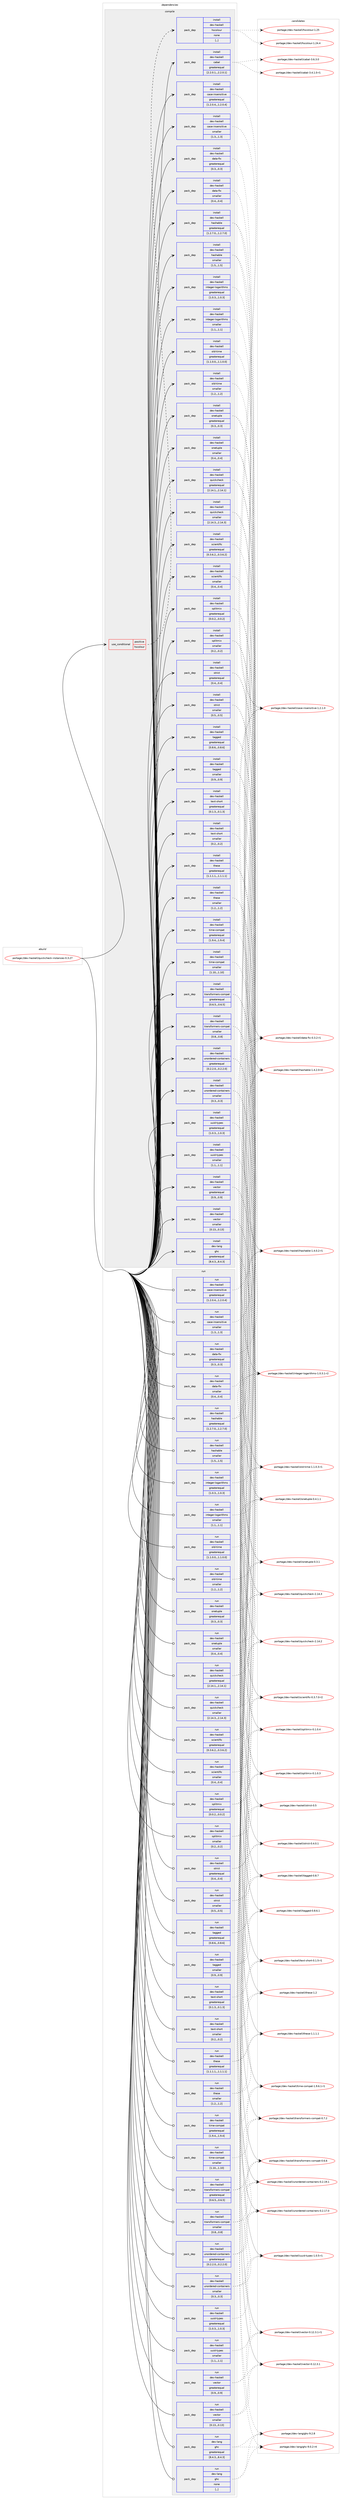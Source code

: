 digraph prolog {

# *************
# Graph options
# *************

newrank=true;
concentrate=true;
compound=true;
graph [rankdir=LR,fontname=Helvetica,fontsize=10,ranksep=1.5];#, ranksep=2.5, nodesep=0.2];
edge  [arrowhead=vee];
node  [fontname=Helvetica,fontsize=10];

# **********
# The ebuild
# **********

subgraph cluster_leftcol {
color=gray;
label=<<i>ebuild</i>>;
id [label="portage://dev-haskell/quickcheck-instances-0.3.27", color=red, width=4, href="../dev-haskell/quickcheck-instances-0.3.27.svg"];
}

# ****************
# The dependencies
# ****************

subgraph cluster_midcol {
color=gray;
label=<<i>dependencies</i>>;
subgraph cluster_compile {
fillcolor="#eeeeee";
style=filled;
label=<<i>compile</i>>;
subgraph cond20920 {
dependency86715 [label=<<TABLE BORDER="0" CELLBORDER="1" CELLSPACING="0" CELLPADDING="4"><TR><TD ROWSPAN="3" CELLPADDING="10">use_conditional</TD></TR><TR><TD>positive</TD></TR><TR><TD>hscolour</TD></TR></TABLE>>, shape=none, color=red];
subgraph pack64783 {
dependency86716 [label=<<TABLE BORDER="0" CELLBORDER="1" CELLSPACING="0" CELLPADDING="4" WIDTH="220"><TR><TD ROWSPAN="6" CELLPADDING="30">pack_dep</TD></TR><TR><TD WIDTH="110">install</TD></TR><TR><TD>dev-haskell</TD></TR><TR><TD>hscolour</TD></TR><TR><TD>none</TD></TR><TR><TD>[,,]</TD></TR></TABLE>>, shape=none, color=blue];
}
dependency86715:e -> dependency86716:w [weight=20,style="dashed",arrowhead="vee"];
}
id:e -> dependency86715:w [weight=20,style="solid",arrowhead="vee"];
subgraph pack64784 {
dependency86717 [label=<<TABLE BORDER="0" CELLBORDER="1" CELLSPACING="0" CELLPADDING="4" WIDTH="220"><TR><TD ROWSPAN="6" CELLPADDING="30">pack_dep</TD></TR><TR><TD WIDTH="110">install</TD></TR><TR><TD>dev-haskell</TD></TR><TR><TD>cabal</TD></TR><TR><TD>greaterequal</TD></TR><TR><TD>[2.2.0.1,,,2.2.0.1]</TD></TR></TABLE>>, shape=none, color=blue];
}
id:e -> dependency86717:w [weight=20,style="solid",arrowhead="vee"];
subgraph pack64785 {
dependency86718 [label=<<TABLE BORDER="0" CELLBORDER="1" CELLSPACING="0" CELLPADDING="4" WIDTH="220"><TR><TD ROWSPAN="6" CELLPADDING="30">pack_dep</TD></TR><TR><TD WIDTH="110">install</TD></TR><TR><TD>dev-haskell</TD></TR><TR><TD>case-insensitive</TD></TR><TR><TD>greaterequal</TD></TR><TR><TD>[1.2.0.4,,,1.2.0.4]</TD></TR></TABLE>>, shape=none, color=blue];
}
id:e -> dependency86718:w [weight=20,style="solid",arrowhead="vee"];
subgraph pack64786 {
dependency86719 [label=<<TABLE BORDER="0" CELLBORDER="1" CELLSPACING="0" CELLPADDING="4" WIDTH="220"><TR><TD ROWSPAN="6" CELLPADDING="30">pack_dep</TD></TR><TR><TD WIDTH="110">install</TD></TR><TR><TD>dev-haskell</TD></TR><TR><TD>case-insensitive</TD></TR><TR><TD>smaller</TD></TR><TR><TD>[1.3,,,1.3]</TD></TR></TABLE>>, shape=none, color=blue];
}
id:e -> dependency86719:w [weight=20,style="solid",arrowhead="vee"];
subgraph pack64787 {
dependency86720 [label=<<TABLE BORDER="0" CELLBORDER="1" CELLSPACING="0" CELLPADDING="4" WIDTH="220"><TR><TD ROWSPAN="6" CELLPADDING="30">pack_dep</TD></TR><TR><TD WIDTH="110">install</TD></TR><TR><TD>dev-haskell</TD></TR><TR><TD>data-fix</TD></TR><TR><TD>greaterequal</TD></TR><TR><TD>[0.3,,,0.3]</TD></TR></TABLE>>, shape=none, color=blue];
}
id:e -> dependency86720:w [weight=20,style="solid",arrowhead="vee"];
subgraph pack64788 {
dependency86721 [label=<<TABLE BORDER="0" CELLBORDER="1" CELLSPACING="0" CELLPADDING="4" WIDTH="220"><TR><TD ROWSPAN="6" CELLPADDING="30">pack_dep</TD></TR><TR><TD WIDTH="110">install</TD></TR><TR><TD>dev-haskell</TD></TR><TR><TD>data-fix</TD></TR><TR><TD>smaller</TD></TR><TR><TD>[0.4,,,0.4]</TD></TR></TABLE>>, shape=none, color=blue];
}
id:e -> dependency86721:w [weight=20,style="solid",arrowhead="vee"];
subgraph pack64789 {
dependency86722 [label=<<TABLE BORDER="0" CELLBORDER="1" CELLSPACING="0" CELLPADDING="4" WIDTH="220"><TR><TD ROWSPAN="6" CELLPADDING="30">pack_dep</TD></TR><TR><TD WIDTH="110">install</TD></TR><TR><TD>dev-haskell</TD></TR><TR><TD>hashable</TD></TR><TR><TD>greaterequal</TD></TR><TR><TD>[1.2.7.0,,,1.2.7.0]</TD></TR></TABLE>>, shape=none, color=blue];
}
id:e -> dependency86722:w [weight=20,style="solid",arrowhead="vee"];
subgraph pack64790 {
dependency86723 [label=<<TABLE BORDER="0" CELLBORDER="1" CELLSPACING="0" CELLPADDING="4" WIDTH="220"><TR><TD ROWSPAN="6" CELLPADDING="30">pack_dep</TD></TR><TR><TD WIDTH="110">install</TD></TR><TR><TD>dev-haskell</TD></TR><TR><TD>hashable</TD></TR><TR><TD>smaller</TD></TR><TR><TD>[1.5,,,1.5]</TD></TR></TABLE>>, shape=none, color=blue];
}
id:e -> dependency86723:w [weight=20,style="solid",arrowhead="vee"];
subgraph pack64791 {
dependency86724 [label=<<TABLE BORDER="0" CELLBORDER="1" CELLSPACING="0" CELLPADDING="4" WIDTH="220"><TR><TD ROWSPAN="6" CELLPADDING="30">pack_dep</TD></TR><TR><TD WIDTH="110">install</TD></TR><TR><TD>dev-haskell</TD></TR><TR><TD>integer-logarithms</TD></TR><TR><TD>greaterequal</TD></TR><TR><TD>[1.0.3,,,1.0.3]</TD></TR></TABLE>>, shape=none, color=blue];
}
id:e -> dependency86724:w [weight=20,style="solid",arrowhead="vee"];
subgraph pack64792 {
dependency86725 [label=<<TABLE BORDER="0" CELLBORDER="1" CELLSPACING="0" CELLPADDING="4" WIDTH="220"><TR><TD ROWSPAN="6" CELLPADDING="30">pack_dep</TD></TR><TR><TD WIDTH="110">install</TD></TR><TR><TD>dev-haskell</TD></TR><TR><TD>integer-logarithms</TD></TR><TR><TD>smaller</TD></TR><TR><TD>[1.1,,,1.1]</TD></TR></TABLE>>, shape=none, color=blue];
}
id:e -> dependency86725:w [weight=20,style="solid",arrowhead="vee"];
subgraph pack64793 {
dependency86726 [label=<<TABLE BORDER="0" CELLBORDER="1" CELLSPACING="0" CELLPADDING="4" WIDTH="220"><TR><TD ROWSPAN="6" CELLPADDING="30">pack_dep</TD></TR><TR><TD WIDTH="110">install</TD></TR><TR><TD>dev-haskell</TD></TR><TR><TD>old-time</TD></TR><TR><TD>greaterequal</TD></TR><TR><TD>[1.1.0.0,,,1.1.0.0]</TD></TR></TABLE>>, shape=none, color=blue];
}
id:e -> dependency86726:w [weight=20,style="solid",arrowhead="vee"];
subgraph pack64794 {
dependency86727 [label=<<TABLE BORDER="0" CELLBORDER="1" CELLSPACING="0" CELLPADDING="4" WIDTH="220"><TR><TD ROWSPAN="6" CELLPADDING="30">pack_dep</TD></TR><TR><TD WIDTH="110">install</TD></TR><TR><TD>dev-haskell</TD></TR><TR><TD>old-time</TD></TR><TR><TD>smaller</TD></TR><TR><TD>[1.2,,,1.2]</TD></TR></TABLE>>, shape=none, color=blue];
}
id:e -> dependency86727:w [weight=20,style="solid",arrowhead="vee"];
subgraph pack64795 {
dependency86728 [label=<<TABLE BORDER="0" CELLBORDER="1" CELLSPACING="0" CELLPADDING="4" WIDTH="220"><TR><TD ROWSPAN="6" CELLPADDING="30">pack_dep</TD></TR><TR><TD WIDTH="110">install</TD></TR><TR><TD>dev-haskell</TD></TR><TR><TD>onetuple</TD></TR><TR><TD>greaterequal</TD></TR><TR><TD>[0.3,,,0.3]</TD></TR></TABLE>>, shape=none, color=blue];
}
id:e -> dependency86728:w [weight=20,style="solid",arrowhead="vee"];
subgraph pack64796 {
dependency86729 [label=<<TABLE BORDER="0" CELLBORDER="1" CELLSPACING="0" CELLPADDING="4" WIDTH="220"><TR><TD ROWSPAN="6" CELLPADDING="30">pack_dep</TD></TR><TR><TD WIDTH="110">install</TD></TR><TR><TD>dev-haskell</TD></TR><TR><TD>onetuple</TD></TR><TR><TD>smaller</TD></TR><TR><TD>[0.4,,,0.4]</TD></TR></TABLE>>, shape=none, color=blue];
}
id:e -> dependency86729:w [weight=20,style="solid",arrowhead="vee"];
subgraph pack64797 {
dependency86730 [label=<<TABLE BORDER="0" CELLBORDER="1" CELLSPACING="0" CELLPADDING="4" WIDTH="220"><TR><TD ROWSPAN="6" CELLPADDING="30">pack_dep</TD></TR><TR><TD WIDTH="110">install</TD></TR><TR><TD>dev-haskell</TD></TR><TR><TD>quickcheck</TD></TR><TR><TD>greaterequal</TD></TR><TR><TD>[2.14.1,,,2.14.1]</TD></TR></TABLE>>, shape=none, color=blue];
}
id:e -> dependency86730:w [weight=20,style="solid",arrowhead="vee"];
subgraph pack64798 {
dependency86731 [label=<<TABLE BORDER="0" CELLBORDER="1" CELLSPACING="0" CELLPADDING="4" WIDTH="220"><TR><TD ROWSPAN="6" CELLPADDING="30">pack_dep</TD></TR><TR><TD WIDTH="110">install</TD></TR><TR><TD>dev-haskell</TD></TR><TR><TD>quickcheck</TD></TR><TR><TD>smaller</TD></TR><TR><TD>[2.14.3,,,2.14.3]</TD></TR></TABLE>>, shape=none, color=blue];
}
id:e -> dependency86731:w [weight=20,style="solid",arrowhead="vee"];
subgraph pack64799 {
dependency86732 [label=<<TABLE BORDER="0" CELLBORDER="1" CELLSPACING="0" CELLPADDING="4" WIDTH="220"><TR><TD ROWSPAN="6" CELLPADDING="30">pack_dep</TD></TR><TR><TD WIDTH="110">install</TD></TR><TR><TD>dev-haskell</TD></TR><TR><TD>scientific</TD></TR><TR><TD>greaterequal</TD></TR><TR><TD>[0.3.6.2,,,0.3.6.2]</TD></TR></TABLE>>, shape=none, color=blue];
}
id:e -> dependency86732:w [weight=20,style="solid",arrowhead="vee"];
subgraph pack64800 {
dependency86733 [label=<<TABLE BORDER="0" CELLBORDER="1" CELLSPACING="0" CELLPADDING="4" WIDTH="220"><TR><TD ROWSPAN="6" CELLPADDING="30">pack_dep</TD></TR><TR><TD WIDTH="110">install</TD></TR><TR><TD>dev-haskell</TD></TR><TR><TD>scientific</TD></TR><TR><TD>smaller</TD></TR><TR><TD>[0.4,,,0.4]</TD></TR></TABLE>>, shape=none, color=blue];
}
id:e -> dependency86733:w [weight=20,style="solid",arrowhead="vee"];
subgraph pack64801 {
dependency86734 [label=<<TABLE BORDER="0" CELLBORDER="1" CELLSPACING="0" CELLPADDING="4" WIDTH="220"><TR><TD ROWSPAN="6" CELLPADDING="30">pack_dep</TD></TR><TR><TD WIDTH="110">install</TD></TR><TR><TD>dev-haskell</TD></TR><TR><TD>splitmix</TD></TR><TR><TD>greaterequal</TD></TR><TR><TD>[0.0.2,,,0.0.2]</TD></TR></TABLE>>, shape=none, color=blue];
}
id:e -> dependency86734:w [weight=20,style="solid",arrowhead="vee"];
subgraph pack64802 {
dependency86735 [label=<<TABLE BORDER="0" CELLBORDER="1" CELLSPACING="0" CELLPADDING="4" WIDTH="220"><TR><TD ROWSPAN="6" CELLPADDING="30">pack_dep</TD></TR><TR><TD WIDTH="110">install</TD></TR><TR><TD>dev-haskell</TD></TR><TR><TD>splitmix</TD></TR><TR><TD>smaller</TD></TR><TR><TD>[0.2,,,0.2]</TD></TR></TABLE>>, shape=none, color=blue];
}
id:e -> dependency86735:w [weight=20,style="solid",arrowhead="vee"];
subgraph pack64803 {
dependency86736 [label=<<TABLE BORDER="0" CELLBORDER="1" CELLSPACING="0" CELLPADDING="4" WIDTH="220"><TR><TD ROWSPAN="6" CELLPADDING="30">pack_dep</TD></TR><TR><TD WIDTH="110">install</TD></TR><TR><TD>dev-haskell</TD></TR><TR><TD>strict</TD></TR><TR><TD>greaterequal</TD></TR><TR><TD>[0.4,,,0.4]</TD></TR></TABLE>>, shape=none, color=blue];
}
id:e -> dependency86736:w [weight=20,style="solid",arrowhead="vee"];
subgraph pack64804 {
dependency86737 [label=<<TABLE BORDER="0" CELLBORDER="1" CELLSPACING="0" CELLPADDING="4" WIDTH="220"><TR><TD ROWSPAN="6" CELLPADDING="30">pack_dep</TD></TR><TR><TD WIDTH="110">install</TD></TR><TR><TD>dev-haskell</TD></TR><TR><TD>strict</TD></TR><TR><TD>smaller</TD></TR><TR><TD>[0.5,,,0.5]</TD></TR></TABLE>>, shape=none, color=blue];
}
id:e -> dependency86737:w [weight=20,style="solid",arrowhead="vee"];
subgraph pack64805 {
dependency86738 [label=<<TABLE BORDER="0" CELLBORDER="1" CELLSPACING="0" CELLPADDING="4" WIDTH="220"><TR><TD ROWSPAN="6" CELLPADDING="30">pack_dep</TD></TR><TR><TD WIDTH="110">install</TD></TR><TR><TD>dev-haskell</TD></TR><TR><TD>tagged</TD></TR><TR><TD>greaterequal</TD></TR><TR><TD>[0.8.6,,,0.8.6]</TD></TR></TABLE>>, shape=none, color=blue];
}
id:e -> dependency86738:w [weight=20,style="solid",arrowhead="vee"];
subgraph pack64806 {
dependency86739 [label=<<TABLE BORDER="0" CELLBORDER="1" CELLSPACING="0" CELLPADDING="4" WIDTH="220"><TR><TD ROWSPAN="6" CELLPADDING="30">pack_dep</TD></TR><TR><TD WIDTH="110">install</TD></TR><TR><TD>dev-haskell</TD></TR><TR><TD>tagged</TD></TR><TR><TD>smaller</TD></TR><TR><TD>[0.9,,,0.9]</TD></TR></TABLE>>, shape=none, color=blue];
}
id:e -> dependency86739:w [weight=20,style="solid",arrowhead="vee"];
subgraph pack64807 {
dependency86740 [label=<<TABLE BORDER="0" CELLBORDER="1" CELLSPACING="0" CELLPADDING="4" WIDTH="220"><TR><TD ROWSPAN="6" CELLPADDING="30">pack_dep</TD></TR><TR><TD WIDTH="110">install</TD></TR><TR><TD>dev-haskell</TD></TR><TR><TD>text-short</TD></TR><TR><TD>greaterequal</TD></TR><TR><TD>[0.1.3,,,0.1.3]</TD></TR></TABLE>>, shape=none, color=blue];
}
id:e -> dependency86740:w [weight=20,style="solid",arrowhead="vee"];
subgraph pack64808 {
dependency86741 [label=<<TABLE BORDER="0" CELLBORDER="1" CELLSPACING="0" CELLPADDING="4" WIDTH="220"><TR><TD ROWSPAN="6" CELLPADDING="30">pack_dep</TD></TR><TR><TD WIDTH="110">install</TD></TR><TR><TD>dev-haskell</TD></TR><TR><TD>text-short</TD></TR><TR><TD>smaller</TD></TR><TR><TD>[0.2,,,0.2]</TD></TR></TABLE>>, shape=none, color=blue];
}
id:e -> dependency86741:w [weight=20,style="solid",arrowhead="vee"];
subgraph pack64809 {
dependency86742 [label=<<TABLE BORDER="0" CELLBORDER="1" CELLSPACING="0" CELLPADDING="4" WIDTH="220"><TR><TD ROWSPAN="6" CELLPADDING="30">pack_dep</TD></TR><TR><TD WIDTH="110">install</TD></TR><TR><TD>dev-haskell</TD></TR><TR><TD>these</TD></TR><TR><TD>greaterequal</TD></TR><TR><TD>[1.1.1.1,,,1.1.1.1]</TD></TR></TABLE>>, shape=none, color=blue];
}
id:e -> dependency86742:w [weight=20,style="solid",arrowhead="vee"];
subgraph pack64810 {
dependency86743 [label=<<TABLE BORDER="0" CELLBORDER="1" CELLSPACING="0" CELLPADDING="4" WIDTH="220"><TR><TD ROWSPAN="6" CELLPADDING="30">pack_dep</TD></TR><TR><TD WIDTH="110">install</TD></TR><TR><TD>dev-haskell</TD></TR><TR><TD>these</TD></TR><TR><TD>smaller</TD></TR><TR><TD>[1.2,,,1.2]</TD></TR></TABLE>>, shape=none, color=blue];
}
id:e -> dependency86743:w [weight=20,style="solid",arrowhead="vee"];
subgraph pack64811 {
dependency86744 [label=<<TABLE BORDER="0" CELLBORDER="1" CELLSPACING="0" CELLPADDING="4" WIDTH="220"><TR><TD ROWSPAN="6" CELLPADDING="30">pack_dep</TD></TR><TR><TD WIDTH="110">install</TD></TR><TR><TD>dev-haskell</TD></TR><TR><TD>time-compat</TD></TR><TR><TD>greaterequal</TD></TR><TR><TD>[1.9.4,,,1.9.4]</TD></TR></TABLE>>, shape=none, color=blue];
}
id:e -> dependency86744:w [weight=20,style="solid",arrowhead="vee"];
subgraph pack64812 {
dependency86745 [label=<<TABLE BORDER="0" CELLBORDER="1" CELLSPACING="0" CELLPADDING="4" WIDTH="220"><TR><TD ROWSPAN="6" CELLPADDING="30">pack_dep</TD></TR><TR><TD WIDTH="110">install</TD></TR><TR><TD>dev-haskell</TD></TR><TR><TD>time-compat</TD></TR><TR><TD>smaller</TD></TR><TR><TD>[1.10,,,1.10]</TD></TR></TABLE>>, shape=none, color=blue];
}
id:e -> dependency86745:w [weight=20,style="solid",arrowhead="vee"];
subgraph pack64813 {
dependency86746 [label=<<TABLE BORDER="0" CELLBORDER="1" CELLSPACING="0" CELLPADDING="4" WIDTH="220"><TR><TD ROWSPAN="6" CELLPADDING="30">pack_dep</TD></TR><TR><TD WIDTH="110">install</TD></TR><TR><TD>dev-haskell</TD></TR><TR><TD>transformers-compat</TD></TR><TR><TD>greaterequal</TD></TR><TR><TD>[0.6.5,,,0.6.5]</TD></TR></TABLE>>, shape=none, color=blue];
}
id:e -> dependency86746:w [weight=20,style="solid",arrowhead="vee"];
subgraph pack64814 {
dependency86747 [label=<<TABLE BORDER="0" CELLBORDER="1" CELLSPACING="0" CELLPADDING="4" WIDTH="220"><TR><TD ROWSPAN="6" CELLPADDING="30">pack_dep</TD></TR><TR><TD WIDTH="110">install</TD></TR><TR><TD>dev-haskell</TD></TR><TR><TD>transformers-compat</TD></TR><TR><TD>smaller</TD></TR><TR><TD>[0.8,,,0.8]</TD></TR></TABLE>>, shape=none, color=blue];
}
id:e -> dependency86747:w [weight=20,style="solid",arrowhead="vee"];
subgraph pack64815 {
dependency86748 [label=<<TABLE BORDER="0" CELLBORDER="1" CELLSPACING="0" CELLPADDING="4" WIDTH="220"><TR><TD ROWSPAN="6" CELLPADDING="30">pack_dep</TD></TR><TR><TD WIDTH="110">install</TD></TR><TR><TD>dev-haskell</TD></TR><TR><TD>unordered-containers</TD></TR><TR><TD>greaterequal</TD></TR><TR><TD>[0.2.2.0,,,0.2.2.0]</TD></TR></TABLE>>, shape=none, color=blue];
}
id:e -> dependency86748:w [weight=20,style="solid",arrowhead="vee"];
subgraph pack64816 {
dependency86749 [label=<<TABLE BORDER="0" CELLBORDER="1" CELLSPACING="0" CELLPADDING="4" WIDTH="220"><TR><TD ROWSPAN="6" CELLPADDING="30">pack_dep</TD></TR><TR><TD WIDTH="110">install</TD></TR><TR><TD>dev-haskell</TD></TR><TR><TD>unordered-containers</TD></TR><TR><TD>smaller</TD></TR><TR><TD>[0.3,,,0.3]</TD></TR></TABLE>>, shape=none, color=blue];
}
id:e -> dependency86749:w [weight=20,style="solid",arrowhead="vee"];
subgraph pack64817 {
dependency86750 [label=<<TABLE BORDER="0" CELLBORDER="1" CELLSPACING="0" CELLPADDING="4" WIDTH="220"><TR><TD ROWSPAN="6" CELLPADDING="30">pack_dep</TD></TR><TR><TD WIDTH="110">install</TD></TR><TR><TD>dev-haskell</TD></TR><TR><TD>uuid-types</TD></TR><TR><TD>greaterequal</TD></TR><TR><TD>[1.0.3,,,1.0.3]</TD></TR></TABLE>>, shape=none, color=blue];
}
id:e -> dependency86750:w [weight=20,style="solid",arrowhead="vee"];
subgraph pack64818 {
dependency86751 [label=<<TABLE BORDER="0" CELLBORDER="1" CELLSPACING="0" CELLPADDING="4" WIDTH="220"><TR><TD ROWSPAN="6" CELLPADDING="30">pack_dep</TD></TR><TR><TD WIDTH="110">install</TD></TR><TR><TD>dev-haskell</TD></TR><TR><TD>uuid-types</TD></TR><TR><TD>smaller</TD></TR><TR><TD>[1.1,,,1.1]</TD></TR></TABLE>>, shape=none, color=blue];
}
id:e -> dependency86751:w [weight=20,style="solid",arrowhead="vee"];
subgraph pack64819 {
dependency86752 [label=<<TABLE BORDER="0" CELLBORDER="1" CELLSPACING="0" CELLPADDING="4" WIDTH="220"><TR><TD ROWSPAN="6" CELLPADDING="30">pack_dep</TD></TR><TR><TD WIDTH="110">install</TD></TR><TR><TD>dev-haskell</TD></TR><TR><TD>vector</TD></TR><TR><TD>greaterequal</TD></TR><TR><TD>[0.9,,,0.9]</TD></TR></TABLE>>, shape=none, color=blue];
}
id:e -> dependency86752:w [weight=20,style="solid",arrowhead="vee"];
subgraph pack64820 {
dependency86753 [label=<<TABLE BORDER="0" CELLBORDER="1" CELLSPACING="0" CELLPADDING="4" WIDTH="220"><TR><TD ROWSPAN="6" CELLPADDING="30">pack_dep</TD></TR><TR><TD WIDTH="110">install</TD></TR><TR><TD>dev-haskell</TD></TR><TR><TD>vector</TD></TR><TR><TD>smaller</TD></TR><TR><TD>[0.13,,,0.13]</TD></TR></TABLE>>, shape=none, color=blue];
}
id:e -> dependency86753:w [weight=20,style="solid",arrowhead="vee"];
subgraph pack64821 {
dependency86754 [label=<<TABLE BORDER="0" CELLBORDER="1" CELLSPACING="0" CELLPADDING="4" WIDTH="220"><TR><TD ROWSPAN="6" CELLPADDING="30">pack_dep</TD></TR><TR><TD WIDTH="110">install</TD></TR><TR><TD>dev-lang</TD></TR><TR><TD>ghc</TD></TR><TR><TD>greaterequal</TD></TR><TR><TD>[8.4.3,,,8.4.3]</TD></TR></TABLE>>, shape=none, color=blue];
}
id:e -> dependency86754:w [weight=20,style="solid",arrowhead="vee"];
}
subgraph cluster_compileandrun {
fillcolor="#eeeeee";
style=filled;
label=<<i>compile and run</i>>;
}
subgraph cluster_run {
fillcolor="#eeeeee";
style=filled;
label=<<i>run</i>>;
subgraph pack64822 {
dependency86755 [label=<<TABLE BORDER="0" CELLBORDER="1" CELLSPACING="0" CELLPADDING="4" WIDTH="220"><TR><TD ROWSPAN="6" CELLPADDING="30">pack_dep</TD></TR><TR><TD WIDTH="110">run</TD></TR><TR><TD>dev-haskell</TD></TR><TR><TD>case-insensitive</TD></TR><TR><TD>greaterequal</TD></TR><TR><TD>[1.2.0.4,,,1.2.0.4]</TD></TR></TABLE>>, shape=none, color=blue];
}
id:e -> dependency86755:w [weight=20,style="solid",arrowhead="odot"];
subgraph pack64823 {
dependency86756 [label=<<TABLE BORDER="0" CELLBORDER="1" CELLSPACING="0" CELLPADDING="4" WIDTH="220"><TR><TD ROWSPAN="6" CELLPADDING="30">pack_dep</TD></TR><TR><TD WIDTH="110">run</TD></TR><TR><TD>dev-haskell</TD></TR><TR><TD>case-insensitive</TD></TR><TR><TD>smaller</TD></TR><TR><TD>[1.3,,,1.3]</TD></TR></TABLE>>, shape=none, color=blue];
}
id:e -> dependency86756:w [weight=20,style="solid",arrowhead="odot"];
subgraph pack64824 {
dependency86757 [label=<<TABLE BORDER="0" CELLBORDER="1" CELLSPACING="0" CELLPADDING="4" WIDTH="220"><TR><TD ROWSPAN="6" CELLPADDING="30">pack_dep</TD></TR><TR><TD WIDTH="110">run</TD></TR><TR><TD>dev-haskell</TD></TR><TR><TD>data-fix</TD></TR><TR><TD>greaterequal</TD></TR><TR><TD>[0.3,,,0.3]</TD></TR></TABLE>>, shape=none, color=blue];
}
id:e -> dependency86757:w [weight=20,style="solid",arrowhead="odot"];
subgraph pack64825 {
dependency86758 [label=<<TABLE BORDER="0" CELLBORDER="1" CELLSPACING="0" CELLPADDING="4" WIDTH="220"><TR><TD ROWSPAN="6" CELLPADDING="30">pack_dep</TD></TR><TR><TD WIDTH="110">run</TD></TR><TR><TD>dev-haskell</TD></TR><TR><TD>data-fix</TD></TR><TR><TD>smaller</TD></TR><TR><TD>[0.4,,,0.4]</TD></TR></TABLE>>, shape=none, color=blue];
}
id:e -> dependency86758:w [weight=20,style="solid",arrowhead="odot"];
subgraph pack64826 {
dependency86759 [label=<<TABLE BORDER="0" CELLBORDER="1" CELLSPACING="0" CELLPADDING="4" WIDTH="220"><TR><TD ROWSPAN="6" CELLPADDING="30">pack_dep</TD></TR><TR><TD WIDTH="110">run</TD></TR><TR><TD>dev-haskell</TD></TR><TR><TD>hashable</TD></TR><TR><TD>greaterequal</TD></TR><TR><TD>[1.2.7.0,,,1.2.7.0]</TD></TR></TABLE>>, shape=none, color=blue];
}
id:e -> dependency86759:w [weight=20,style="solid",arrowhead="odot"];
subgraph pack64827 {
dependency86760 [label=<<TABLE BORDER="0" CELLBORDER="1" CELLSPACING="0" CELLPADDING="4" WIDTH="220"><TR><TD ROWSPAN="6" CELLPADDING="30">pack_dep</TD></TR><TR><TD WIDTH="110">run</TD></TR><TR><TD>dev-haskell</TD></TR><TR><TD>hashable</TD></TR><TR><TD>smaller</TD></TR><TR><TD>[1.5,,,1.5]</TD></TR></TABLE>>, shape=none, color=blue];
}
id:e -> dependency86760:w [weight=20,style="solid",arrowhead="odot"];
subgraph pack64828 {
dependency86761 [label=<<TABLE BORDER="0" CELLBORDER="1" CELLSPACING="0" CELLPADDING="4" WIDTH="220"><TR><TD ROWSPAN="6" CELLPADDING="30">pack_dep</TD></TR><TR><TD WIDTH="110">run</TD></TR><TR><TD>dev-haskell</TD></TR><TR><TD>integer-logarithms</TD></TR><TR><TD>greaterequal</TD></TR><TR><TD>[1.0.3,,,1.0.3]</TD></TR></TABLE>>, shape=none, color=blue];
}
id:e -> dependency86761:w [weight=20,style="solid",arrowhead="odot"];
subgraph pack64829 {
dependency86762 [label=<<TABLE BORDER="0" CELLBORDER="1" CELLSPACING="0" CELLPADDING="4" WIDTH="220"><TR><TD ROWSPAN="6" CELLPADDING="30">pack_dep</TD></TR><TR><TD WIDTH="110">run</TD></TR><TR><TD>dev-haskell</TD></TR><TR><TD>integer-logarithms</TD></TR><TR><TD>smaller</TD></TR><TR><TD>[1.1,,,1.1]</TD></TR></TABLE>>, shape=none, color=blue];
}
id:e -> dependency86762:w [weight=20,style="solid",arrowhead="odot"];
subgraph pack64830 {
dependency86763 [label=<<TABLE BORDER="0" CELLBORDER="1" CELLSPACING="0" CELLPADDING="4" WIDTH="220"><TR><TD ROWSPAN="6" CELLPADDING="30">pack_dep</TD></TR><TR><TD WIDTH="110">run</TD></TR><TR><TD>dev-haskell</TD></TR><TR><TD>old-time</TD></TR><TR><TD>greaterequal</TD></TR><TR><TD>[1.1.0.0,,,1.1.0.0]</TD></TR></TABLE>>, shape=none, color=blue];
}
id:e -> dependency86763:w [weight=20,style="solid",arrowhead="odot"];
subgraph pack64831 {
dependency86764 [label=<<TABLE BORDER="0" CELLBORDER="1" CELLSPACING="0" CELLPADDING="4" WIDTH="220"><TR><TD ROWSPAN="6" CELLPADDING="30">pack_dep</TD></TR><TR><TD WIDTH="110">run</TD></TR><TR><TD>dev-haskell</TD></TR><TR><TD>old-time</TD></TR><TR><TD>smaller</TD></TR><TR><TD>[1.2,,,1.2]</TD></TR></TABLE>>, shape=none, color=blue];
}
id:e -> dependency86764:w [weight=20,style="solid",arrowhead="odot"];
subgraph pack64832 {
dependency86765 [label=<<TABLE BORDER="0" CELLBORDER="1" CELLSPACING="0" CELLPADDING="4" WIDTH="220"><TR><TD ROWSPAN="6" CELLPADDING="30">pack_dep</TD></TR><TR><TD WIDTH="110">run</TD></TR><TR><TD>dev-haskell</TD></TR><TR><TD>onetuple</TD></TR><TR><TD>greaterequal</TD></TR><TR><TD>[0.3,,,0.3]</TD></TR></TABLE>>, shape=none, color=blue];
}
id:e -> dependency86765:w [weight=20,style="solid",arrowhead="odot"];
subgraph pack64833 {
dependency86766 [label=<<TABLE BORDER="0" CELLBORDER="1" CELLSPACING="0" CELLPADDING="4" WIDTH="220"><TR><TD ROWSPAN="6" CELLPADDING="30">pack_dep</TD></TR><TR><TD WIDTH="110">run</TD></TR><TR><TD>dev-haskell</TD></TR><TR><TD>onetuple</TD></TR><TR><TD>smaller</TD></TR><TR><TD>[0.4,,,0.4]</TD></TR></TABLE>>, shape=none, color=blue];
}
id:e -> dependency86766:w [weight=20,style="solid",arrowhead="odot"];
subgraph pack64834 {
dependency86767 [label=<<TABLE BORDER="0" CELLBORDER="1" CELLSPACING="0" CELLPADDING="4" WIDTH="220"><TR><TD ROWSPAN="6" CELLPADDING="30">pack_dep</TD></TR><TR><TD WIDTH="110">run</TD></TR><TR><TD>dev-haskell</TD></TR><TR><TD>quickcheck</TD></TR><TR><TD>greaterequal</TD></TR><TR><TD>[2.14.1,,,2.14.1]</TD></TR></TABLE>>, shape=none, color=blue];
}
id:e -> dependency86767:w [weight=20,style="solid",arrowhead="odot"];
subgraph pack64835 {
dependency86768 [label=<<TABLE BORDER="0" CELLBORDER="1" CELLSPACING="0" CELLPADDING="4" WIDTH="220"><TR><TD ROWSPAN="6" CELLPADDING="30">pack_dep</TD></TR><TR><TD WIDTH="110">run</TD></TR><TR><TD>dev-haskell</TD></TR><TR><TD>quickcheck</TD></TR><TR><TD>smaller</TD></TR><TR><TD>[2.14.3,,,2.14.3]</TD></TR></TABLE>>, shape=none, color=blue];
}
id:e -> dependency86768:w [weight=20,style="solid",arrowhead="odot"];
subgraph pack64836 {
dependency86769 [label=<<TABLE BORDER="0" CELLBORDER="1" CELLSPACING="0" CELLPADDING="4" WIDTH="220"><TR><TD ROWSPAN="6" CELLPADDING="30">pack_dep</TD></TR><TR><TD WIDTH="110">run</TD></TR><TR><TD>dev-haskell</TD></TR><TR><TD>scientific</TD></TR><TR><TD>greaterequal</TD></TR><TR><TD>[0.3.6.2,,,0.3.6.2]</TD></TR></TABLE>>, shape=none, color=blue];
}
id:e -> dependency86769:w [weight=20,style="solid",arrowhead="odot"];
subgraph pack64837 {
dependency86770 [label=<<TABLE BORDER="0" CELLBORDER="1" CELLSPACING="0" CELLPADDING="4" WIDTH="220"><TR><TD ROWSPAN="6" CELLPADDING="30">pack_dep</TD></TR><TR><TD WIDTH="110">run</TD></TR><TR><TD>dev-haskell</TD></TR><TR><TD>scientific</TD></TR><TR><TD>smaller</TD></TR><TR><TD>[0.4,,,0.4]</TD></TR></TABLE>>, shape=none, color=blue];
}
id:e -> dependency86770:w [weight=20,style="solid",arrowhead="odot"];
subgraph pack64838 {
dependency86771 [label=<<TABLE BORDER="0" CELLBORDER="1" CELLSPACING="0" CELLPADDING="4" WIDTH="220"><TR><TD ROWSPAN="6" CELLPADDING="30">pack_dep</TD></TR><TR><TD WIDTH="110">run</TD></TR><TR><TD>dev-haskell</TD></TR><TR><TD>splitmix</TD></TR><TR><TD>greaterequal</TD></TR><TR><TD>[0.0.2,,,0.0.2]</TD></TR></TABLE>>, shape=none, color=blue];
}
id:e -> dependency86771:w [weight=20,style="solid",arrowhead="odot"];
subgraph pack64839 {
dependency86772 [label=<<TABLE BORDER="0" CELLBORDER="1" CELLSPACING="0" CELLPADDING="4" WIDTH="220"><TR><TD ROWSPAN="6" CELLPADDING="30">pack_dep</TD></TR><TR><TD WIDTH="110">run</TD></TR><TR><TD>dev-haskell</TD></TR><TR><TD>splitmix</TD></TR><TR><TD>smaller</TD></TR><TR><TD>[0.2,,,0.2]</TD></TR></TABLE>>, shape=none, color=blue];
}
id:e -> dependency86772:w [weight=20,style="solid",arrowhead="odot"];
subgraph pack64840 {
dependency86773 [label=<<TABLE BORDER="0" CELLBORDER="1" CELLSPACING="0" CELLPADDING="4" WIDTH="220"><TR><TD ROWSPAN="6" CELLPADDING="30">pack_dep</TD></TR><TR><TD WIDTH="110">run</TD></TR><TR><TD>dev-haskell</TD></TR><TR><TD>strict</TD></TR><TR><TD>greaterequal</TD></TR><TR><TD>[0.4,,,0.4]</TD></TR></TABLE>>, shape=none, color=blue];
}
id:e -> dependency86773:w [weight=20,style="solid",arrowhead="odot"];
subgraph pack64841 {
dependency86774 [label=<<TABLE BORDER="0" CELLBORDER="1" CELLSPACING="0" CELLPADDING="4" WIDTH="220"><TR><TD ROWSPAN="6" CELLPADDING="30">pack_dep</TD></TR><TR><TD WIDTH="110">run</TD></TR><TR><TD>dev-haskell</TD></TR><TR><TD>strict</TD></TR><TR><TD>smaller</TD></TR><TR><TD>[0.5,,,0.5]</TD></TR></TABLE>>, shape=none, color=blue];
}
id:e -> dependency86774:w [weight=20,style="solid",arrowhead="odot"];
subgraph pack64842 {
dependency86775 [label=<<TABLE BORDER="0" CELLBORDER="1" CELLSPACING="0" CELLPADDING="4" WIDTH="220"><TR><TD ROWSPAN="6" CELLPADDING="30">pack_dep</TD></TR><TR><TD WIDTH="110">run</TD></TR><TR><TD>dev-haskell</TD></TR><TR><TD>tagged</TD></TR><TR><TD>greaterequal</TD></TR><TR><TD>[0.8.6,,,0.8.6]</TD></TR></TABLE>>, shape=none, color=blue];
}
id:e -> dependency86775:w [weight=20,style="solid",arrowhead="odot"];
subgraph pack64843 {
dependency86776 [label=<<TABLE BORDER="0" CELLBORDER="1" CELLSPACING="0" CELLPADDING="4" WIDTH="220"><TR><TD ROWSPAN="6" CELLPADDING="30">pack_dep</TD></TR><TR><TD WIDTH="110">run</TD></TR><TR><TD>dev-haskell</TD></TR><TR><TD>tagged</TD></TR><TR><TD>smaller</TD></TR><TR><TD>[0.9,,,0.9]</TD></TR></TABLE>>, shape=none, color=blue];
}
id:e -> dependency86776:w [weight=20,style="solid",arrowhead="odot"];
subgraph pack64844 {
dependency86777 [label=<<TABLE BORDER="0" CELLBORDER="1" CELLSPACING="0" CELLPADDING="4" WIDTH="220"><TR><TD ROWSPAN="6" CELLPADDING="30">pack_dep</TD></TR><TR><TD WIDTH="110">run</TD></TR><TR><TD>dev-haskell</TD></TR><TR><TD>text-short</TD></TR><TR><TD>greaterequal</TD></TR><TR><TD>[0.1.3,,,0.1.3]</TD></TR></TABLE>>, shape=none, color=blue];
}
id:e -> dependency86777:w [weight=20,style="solid",arrowhead="odot"];
subgraph pack64845 {
dependency86778 [label=<<TABLE BORDER="0" CELLBORDER="1" CELLSPACING="0" CELLPADDING="4" WIDTH="220"><TR><TD ROWSPAN="6" CELLPADDING="30">pack_dep</TD></TR><TR><TD WIDTH="110">run</TD></TR><TR><TD>dev-haskell</TD></TR><TR><TD>text-short</TD></TR><TR><TD>smaller</TD></TR><TR><TD>[0.2,,,0.2]</TD></TR></TABLE>>, shape=none, color=blue];
}
id:e -> dependency86778:w [weight=20,style="solid",arrowhead="odot"];
subgraph pack64846 {
dependency86779 [label=<<TABLE BORDER="0" CELLBORDER="1" CELLSPACING="0" CELLPADDING="4" WIDTH="220"><TR><TD ROWSPAN="6" CELLPADDING="30">pack_dep</TD></TR><TR><TD WIDTH="110">run</TD></TR><TR><TD>dev-haskell</TD></TR><TR><TD>these</TD></TR><TR><TD>greaterequal</TD></TR><TR><TD>[1.1.1.1,,,1.1.1.1]</TD></TR></TABLE>>, shape=none, color=blue];
}
id:e -> dependency86779:w [weight=20,style="solid",arrowhead="odot"];
subgraph pack64847 {
dependency86780 [label=<<TABLE BORDER="0" CELLBORDER="1" CELLSPACING="0" CELLPADDING="4" WIDTH="220"><TR><TD ROWSPAN="6" CELLPADDING="30">pack_dep</TD></TR><TR><TD WIDTH="110">run</TD></TR><TR><TD>dev-haskell</TD></TR><TR><TD>these</TD></TR><TR><TD>smaller</TD></TR><TR><TD>[1.2,,,1.2]</TD></TR></TABLE>>, shape=none, color=blue];
}
id:e -> dependency86780:w [weight=20,style="solid",arrowhead="odot"];
subgraph pack64848 {
dependency86781 [label=<<TABLE BORDER="0" CELLBORDER="1" CELLSPACING="0" CELLPADDING="4" WIDTH="220"><TR><TD ROWSPAN="6" CELLPADDING="30">pack_dep</TD></TR><TR><TD WIDTH="110">run</TD></TR><TR><TD>dev-haskell</TD></TR><TR><TD>time-compat</TD></TR><TR><TD>greaterequal</TD></TR><TR><TD>[1.9.4,,,1.9.4]</TD></TR></TABLE>>, shape=none, color=blue];
}
id:e -> dependency86781:w [weight=20,style="solid",arrowhead="odot"];
subgraph pack64849 {
dependency86782 [label=<<TABLE BORDER="0" CELLBORDER="1" CELLSPACING="0" CELLPADDING="4" WIDTH="220"><TR><TD ROWSPAN="6" CELLPADDING="30">pack_dep</TD></TR><TR><TD WIDTH="110">run</TD></TR><TR><TD>dev-haskell</TD></TR><TR><TD>time-compat</TD></TR><TR><TD>smaller</TD></TR><TR><TD>[1.10,,,1.10]</TD></TR></TABLE>>, shape=none, color=blue];
}
id:e -> dependency86782:w [weight=20,style="solid",arrowhead="odot"];
subgraph pack64850 {
dependency86783 [label=<<TABLE BORDER="0" CELLBORDER="1" CELLSPACING="0" CELLPADDING="4" WIDTH="220"><TR><TD ROWSPAN="6" CELLPADDING="30">pack_dep</TD></TR><TR><TD WIDTH="110">run</TD></TR><TR><TD>dev-haskell</TD></TR><TR><TD>transformers-compat</TD></TR><TR><TD>greaterequal</TD></TR><TR><TD>[0.6.5,,,0.6.5]</TD></TR></TABLE>>, shape=none, color=blue];
}
id:e -> dependency86783:w [weight=20,style="solid",arrowhead="odot"];
subgraph pack64851 {
dependency86784 [label=<<TABLE BORDER="0" CELLBORDER="1" CELLSPACING="0" CELLPADDING="4" WIDTH="220"><TR><TD ROWSPAN="6" CELLPADDING="30">pack_dep</TD></TR><TR><TD WIDTH="110">run</TD></TR><TR><TD>dev-haskell</TD></TR><TR><TD>transformers-compat</TD></TR><TR><TD>smaller</TD></TR><TR><TD>[0.8,,,0.8]</TD></TR></TABLE>>, shape=none, color=blue];
}
id:e -> dependency86784:w [weight=20,style="solid",arrowhead="odot"];
subgraph pack64852 {
dependency86785 [label=<<TABLE BORDER="0" CELLBORDER="1" CELLSPACING="0" CELLPADDING="4" WIDTH="220"><TR><TD ROWSPAN="6" CELLPADDING="30">pack_dep</TD></TR><TR><TD WIDTH="110">run</TD></TR><TR><TD>dev-haskell</TD></TR><TR><TD>unordered-containers</TD></TR><TR><TD>greaterequal</TD></TR><TR><TD>[0.2.2.0,,,0.2.2.0]</TD></TR></TABLE>>, shape=none, color=blue];
}
id:e -> dependency86785:w [weight=20,style="solid",arrowhead="odot"];
subgraph pack64853 {
dependency86786 [label=<<TABLE BORDER="0" CELLBORDER="1" CELLSPACING="0" CELLPADDING="4" WIDTH="220"><TR><TD ROWSPAN="6" CELLPADDING="30">pack_dep</TD></TR><TR><TD WIDTH="110">run</TD></TR><TR><TD>dev-haskell</TD></TR><TR><TD>unordered-containers</TD></TR><TR><TD>smaller</TD></TR><TR><TD>[0.3,,,0.3]</TD></TR></TABLE>>, shape=none, color=blue];
}
id:e -> dependency86786:w [weight=20,style="solid",arrowhead="odot"];
subgraph pack64854 {
dependency86787 [label=<<TABLE BORDER="0" CELLBORDER="1" CELLSPACING="0" CELLPADDING="4" WIDTH="220"><TR><TD ROWSPAN="6" CELLPADDING="30">pack_dep</TD></TR><TR><TD WIDTH="110">run</TD></TR><TR><TD>dev-haskell</TD></TR><TR><TD>uuid-types</TD></TR><TR><TD>greaterequal</TD></TR><TR><TD>[1.0.3,,,1.0.3]</TD></TR></TABLE>>, shape=none, color=blue];
}
id:e -> dependency86787:w [weight=20,style="solid",arrowhead="odot"];
subgraph pack64855 {
dependency86788 [label=<<TABLE BORDER="0" CELLBORDER="1" CELLSPACING="0" CELLPADDING="4" WIDTH="220"><TR><TD ROWSPAN="6" CELLPADDING="30">pack_dep</TD></TR><TR><TD WIDTH="110">run</TD></TR><TR><TD>dev-haskell</TD></TR><TR><TD>uuid-types</TD></TR><TR><TD>smaller</TD></TR><TR><TD>[1.1,,,1.1]</TD></TR></TABLE>>, shape=none, color=blue];
}
id:e -> dependency86788:w [weight=20,style="solid",arrowhead="odot"];
subgraph pack64856 {
dependency86789 [label=<<TABLE BORDER="0" CELLBORDER="1" CELLSPACING="0" CELLPADDING="4" WIDTH="220"><TR><TD ROWSPAN="6" CELLPADDING="30">pack_dep</TD></TR><TR><TD WIDTH="110">run</TD></TR><TR><TD>dev-haskell</TD></TR><TR><TD>vector</TD></TR><TR><TD>greaterequal</TD></TR><TR><TD>[0.9,,,0.9]</TD></TR></TABLE>>, shape=none, color=blue];
}
id:e -> dependency86789:w [weight=20,style="solid",arrowhead="odot"];
subgraph pack64857 {
dependency86790 [label=<<TABLE BORDER="0" CELLBORDER="1" CELLSPACING="0" CELLPADDING="4" WIDTH="220"><TR><TD ROWSPAN="6" CELLPADDING="30">pack_dep</TD></TR><TR><TD WIDTH="110">run</TD></TR><TR><TD>dev-haskell</TD></TR><TR><TD>vector</TD></TR><TR><TD>smaller</TD></TR><TR><TD>[0.13,,,0.13]</TD></TR></TABLE>>, shape=none, color=blue];
}
id:e -> dependency86790:w [weight=20,style="solid",arrowhead="odot"];
subgraph pack64858 {
dependency86791 [label=<<TABLE BORDER="0" CELLBORDER="1" CELLSPACING="0" CELLPADDING="4" WIDTH="220"><TR><TD ROWSPAN="6" CELLPADDING="30">pack_dep</TD></TR><TR><TD WIDTH="110">run</TD></TR><TR><TD>dev-lang</TD></TR><TR><TD>ghc</TD></TR><TR><TD>greaterequal</TD></TR><TR><TD>[8.4.3,,,8.4.3]</TD></TR></TABLE>>, shape=none, color=blue];
}
id:e -> dependency86791:w [weight=20,style="solid",arrowhead="odot"];
subgraph pack64859 {
dependency86792 [label=<<TABLE BORDER="0" CELLBORDER="1" CELLSPACING="0" CELLPADDING="4" WIDTH="220"><TR><TD ROWSPAN="6" CELLPADDING="30">pack_dep</TD></TR><TR><TD WIDTH="110">run</TD></TR><TR><TD>dev-lang</TD></TR><TR><TD>ghc</TD></TR><TR><TD>none</TD></TR><TR><TD>[,,]</TD></TR></TABLE>>, shape=none, color=blue];
}
id:e -> dependency86792:w [weight=20,style="solid",arrowhead="odot"];
}
}

# **************
# The candidates
# **************

subgraph cluster_choices {
rank=same;
color=gray;
label=<<i>candidates</i>>;

subgraph choice64783 {
color=black;
nodesep=1;
choice100101118451049711510710110810847104115991111081111171144549465053 [label="portage://dev-haskell/hscolour-1.25", color=red, width=4,href="../dev-haskell/hscolour-1.25.svg"];
choice1001011184510497115107101108108471041159911110811111711445494650524652 [label="portage://dev-haskell/hscolour-1.24.4", color=red, width=4,href="../dev-haskell/hscolour-1.24.4.svg"];
dependency86716:e -> choice100101118451049711510710110810847104115991111081111171144549465053:w [style=dotted,weight="100"];
dependency86716:e -> choice1001011184510497115107101108108471041159911110811111711445494650524652:w [style=dotted,weight="100"];
}
subgraph choice64784 {
color=black;
nodesep=1;
choice100101118451049711510710110810847999798971084551465446514648 [label="portage://dev-haskell/cabal-3.6.3.0", color=red, width=4,href="../dev-haskell/cabal-3.6.3.0.svg"];
choice1001011184510497115107101108108479997989710845514652464946484511449 [label="portage://dev-haskell/cabal-3.4.1.0-r1", color=red, width=4,href="../dev-haskell/cabal-3.4.1.0-r1.svg"];
dependency86717:e -> choice100101118451049711510710110810847999798971084551465446514648:w [style=dotted,weight="100"];
dependency86717:e -> choice1001011184510497115107101108108479997989710845514652464946484511449:w [style=dotted,weight="100"];
}
subgraph choice64785 {
color=black;
nodesep=1;
choice1001011184510497115107101108108479997115101451051101151011101151051161051181014549465046494648 [label="portage://dev-haskell/case-insensitive-1.2.1.0", color=red, width=4,href="../dev-haskell/case-insensitive-1.2.1.0.svg"];
dependency86718:e -> choice1001011184510497115107101108108479997115101451051101151011101151051161051181014549465046494648:w [style=dotted,weight="100"];
}
subgraph choice64786 {
color=black;
nodesep=1;
choice1001011184510497115107101108108479997115101451051101151011101151051161051181014549465046494648 [label="portage://dev-haskell/case-insensitive-1.2.1.0", color=red, width=4,href="../dev-haskell/case-insensitive-1.2.1.0.svg"];
dependency86719:e -> choice1001011184510497115107101108108479997115101451051101151011101151051161051181014549465046494648:w [style=dotted,weight="100"];
}
subgraph choice64787 {
color=black;
nodesep=1;
choice1001011184510497115107101108108471009711697451021051204548465146504511449 [label="portage://dev-haskell/data-fix-0.3.2-r1", color=red, width=4,href="../dev-haskell/data-fix-0.3.2-r1.svg"];
dependency86720:e -> choice1001011184510497115107101108108471009711697451021051204548465146504511449:w [style=dotted,weight="100"];
}
subgraph choice64788 {
color=black;
nodesep=1;
choice1001011184510497115107101108108471009711697451021051204548465146504511449 [label="portage://dev-haskell/data-fix-0.3.2-r1", color=red, width=4,href="../dev-haskell/data-fix-0.3.2-r1.svg"];
dependency86721:e -> choice1001011184510497115107101108108471009711697451021051204548465146504511449:w [style=dotted,weight="100"];
}
subgraph choice64789 {
color=black;
nodesep=1;
choice10010111845104971151071011081084710497115104979810810145494652465046484511450 [label="portage://dev-haskell/hashable-1.4.2.0-r2", color=red, width=4,href="../dev-haskell/hashable-1.4.2.0-r2.svg"];
choice10010111845104971151071011081084710497115104979810810145494652464846504511449 [label="portage://dev-haskell/hashable-1.4.0.2-r1", color=red, width=4,href="../dev-haskell/hashable-1.4.0.2-r1.svg"];
dependency86722:e -> choice10010111845104971151071011081084710497115104979810810145494652465046484511450:w [style=dotted,weight="100"];
dependency86722:e -> choice10010111845104971151071011081084710497115104979810810145494652464846504511449:w [style=dotted,weight="100"];
}
subgraph choice64790 {
color=black;
nodesep=1;
choice10010111845104971151071011081084710497115104979810810145494652465046484511450 [label="portage://dev-haskell/hashable-1.4.2.0-r2", color=red, width=4,href="../dev-haskell/hashable-1.4.2.0-r2.svg"];
choice10010111845104971151071011081084710497115104979810810145494652464846504511449 [label="portage://dev-haskell/hashable-1.4.0.2-r1", color=red, width=4,href="../dev-haskell/hashable-1.4.0.2-r1.svg"];
dependency86723:e -> choice10010111845104971151071011081084710497115104979810810145494652465046484511450:w [style=dotted,weight="100"];
dependency86723:e -> choice10010111845104971151071011081084710497115104979810810145494652464846504511449:w [style=dotted,weight="100"];
}
subgraph choice64791 {
color=black;
nodesep=1;
choice100101118451049711510710110810847105110116101103101114451081111039711410511610410911545494648465146494511450 [label="portage://dev-haskell/integer-logarithms-1.0.3.1-r2", color=red, width=4,href="../dev-haskell/integer-logarithms-1.0.3.1-r2.svg"];
dependency86724:e -> choice100101118451049711510710110810847105110116101103101114451081111039711410511610410911545494648465146494511450:w [style=dotted,weight="100"];
}
subgraph choice64792 {
color=black;
nodesep=1;
choice100101118451049711510710110810847105110116101103101114451081111039711410511610410911545494648465146494511450 [label="portage://dev-haskell/integer-logarithms-1.0.3.1-r2", color=red, width=4,href="../dev-haskell/integer-logarithms-1.0.3.1-r2.svg"];
dependency86725:e -> choice100101118451049711510710110810847105110116101103101114451081111039711410511610410911545494648465146494511450:w [style=dotted,weight="100"];
}
subgraph choice64793 {
color=black;
nodesep=1;
choice1001011184510497115107101108108471111081004511610510910145494649464846514511449 [label="portage://dev-haskell/old-time-1.1.0.3-r1", color=red, width=4,href="../dev-haskell/old-time-1.1.0.3-r1.svg"];
dependency86726:e -> choice1001011184510497115107101108108471111081004511610510910145494649464846514511449:w [style=dotted,weight="100"];
}
subgraph choice64794 {
color=black;
nodesep=1;
choice1001011184510497115107101108108471111081004511610510910145494649464846514511449 [label="portage://dev-haskell/old-time-1.1.0.3-r1", color=red, width=4,href="../dev-haskell/old-time-1.1.0.3-r1.svg"];
dependency86727:e -> choice1001011184510497115107101108108471111081004511610510910145494649464846514511449:w [style=dotted,weight="100"];
}
subgraph choice64795 {
color=black;
nodesep=1;
choice1001011184510497115107101108108471111101011161171121081014548465246494649 [label="portage://dev-haskell/onetuple-0.4.1.1", color=red, width=4,href="../dev-haskell/onetuple-0.4.1.1.svg"];
choice100101118451049711510710110810847111110101116117112108101454846514649 [label="portage://dev-haskell/onetuple-0.3.1", color=red, width=4,href="../dev-haskell/onetuple-0.3.1.svg"];
dependency86728:e -> choice1001011184510497115107101108108471111101011161171121081014548465246494649:w [style=dotted,weight="100"];
dependency86728:e -> choice100101118451049711510710110810847111110101116117112108101454846514649:w [style=dotted,weight="100"];
}
subgraph choice64796 {
color=black;
nodesep=1;
choice1001011184510497115107101108108471111101011161171121081014548465246494649 [label="portage://dev-haskell/onetuple-0.4.1.1", color=red, width=4,href="../dev-haskell/onetuple-0.4.1.1.svg"];
choice100101118451049711510710110810847111110101116117112108101454846514649 [label="portage://dev-haskell/onetuple-0.3.1", color=red, width=4,href="../dev-haskell/onetuple-0.3.1.svg"];
dependency86729:e -> choice1001011184510497115107101108108471111101011161171121081014548465246494649:w [style=dotted,weight="100"];
dependency86729:e -> choice100101118451049711510710110810847111110101116117112108101454846514649:w [style=dotted,weight="100"];
}
subgraph choice64797 {
color=black;
nodesep=1;
choice10010111845104971151071011081084711311710599107991041019910745504649524651 [label="portage://dev-haskell/quickcheck-2.14.3", color=red, width=4,href="../dev-haskell/quickcheck-2.14.3.svg"];
choice10010111845104971151071011081084711311710599107991041019910745504649524650 [label="portage://dev-haskell/quickcheck-2.14.2", color=red, width=4,href="../dev-haskell/quickcheck-2.14.2.svg"];
dependency86730:e -> choice10010111845104971151071011081084711311710599107991041019910745504649524651:w [style=dotted,weight="100"];
dependency86730:e -> choice10010111845104971151071011081084711311710599107991041019910745504649524650:w [style=dotted,weight="100"];
}
subgraph choice64798 {
color=black;
nodesep=1;
choice10010111845104971151071011081084711311710599107991041019910745504649524651 [label="portage://dev-haskell/quickcheck-2.14.3", color=red, width=4,href="../dev-haskell/quickcheck-2.14.3.svg"];
choice10010111845104971151071011081084711311710599107991041019910745504649524650 [label="portage://dev-haskell/quickcheck-2.14.2", color=red, width=4,href="../dev-haskell/quickcheck-2.14.2.svg"];
dependency86731:e -> choice10010111845104971151071011081084711311710599107991041019910745504649524651:w [style=dotted,weight="100"];
dependency86731:e -> choice10010111845104971151071011081084711311710599107991041019910745504649524650:w [style=dotted,weight="100"];
}
subgraph choice64799 {
color=black;
nodesep=1;
choice100101118451049711510710110810847115991051011101161051021059945484651465546484511450 [label="portage://dev-haskell/scientific-0.3.7.0-r2", color=red, width=4,href="../dev-haskell/scientific-0.3.7.0-r2.svg"];
dependency86732:e -> choice100101118451049711510710110810847115991051011101161051021059945484651465546484511450:w [style=dotted,weight="100"];
}
subgraph choice64800 {
color=black;
nodesep=1;
choice100101118451049711510710110810847115991051011101161051021059945484651465546484511450 [label="portage://dev-haskell/scientific-0.3.7.0-r2", color=red, width=4,href="../dev-haskell/scientific-0.3.7.0-r2.svg"];
dependency86733:e -> choice100101118451049711510710110810847115991051011101161051021059945484651465546484511450:w [style=dotted,weight="100"];
}
subgraph choice64801 {
color=black;
nodesep=1;
choice1001011184510497115107101108108471151121081051161091051204548464946484652 [label="portage://dev-haskell/splitmix-0.1.0.4", color=red, width=4,href="../dev-haskell/splitmix-0.1.0.4.svg"];
choice1001011184510497115107101108108471151121081051161091051204548464946484651 [label="portage://dev-haskell/splitmix-0.1.0.3", color=red, width=4,href="../dev-haskell/splitmix-0.1.0.3.svg"];
dependency86734:e -> choice1001011184510497115107101108108471151121081051161091051204548464946484652:w [style=dotted,weight="100"];
dependency86734:e -> choice1001011184510497115107101108108471151121081051161091051204548464946484651:w [style=dotted,weight="100"];
}
subgraph choice64802 {
color=black;
nodesep=1;
choice1001011184510497115107101108108471151121081051161091051204548464946484652 [label="portage://dev-haskell/splitmix-0.1.0.4", color=red, width=4,href="../dev-haskell/splitmix-0.1.0.4.svg"];
choice1001011184510497115107101108108471151121081051161091051204548464946484651 [label="portage://dev-haskell/splitmix-0.1.0.3", color=red, width=4,href="../dev-haskell/splitmix-0.1.0.3.svg"];
dependency86735:e -> choice1001011184510497115107101108108471151121081051161091051204548464946484652:w [style=dotted,weight="100"];
dependency86735:e -> choice1001011184510497115107101108108471151121081051161091051204548464946484651:w [style=dotted,weight="100"];
}
subgraph choice64803 {
color=black;
nodesep=1;
choice1001011184510497115107101108108471151161141059911645484653 [label="portage://dev-haskell/strict-0.5", color=red, width=4,href="../dev-haskell/strict-0.5.svg"];
choice100101118451049711510710110810847115116114105991164548465246484649 [label="portage://dev-haskell/strict-0.4.0.1", color=red, width=4,href="../dev-haskell/strict-0.4.0.1.svg"];
dependency86736:e -> choice1001011184510497115107101108108471151161141059911645484653:w [style=dotted,weight="100"];
dependency86736:e -> choice100101118451049711510710110810847115116114105991164548465246484649:w [style=dotted,weight="100"];
}
subgraph choice64804 {
color=black;
nodesep=1;
choice1001011184510497115107101108108471151161141059911645484653 [label="portage://dev-haskell/strict-0.5", color=red, width=4,href="../dev-haskell/strict-0.5.svg"];
choice100101118451049711510710110810847115116114105991164548465246484649 [label="portage://dev-haskell/strict-0.4.0.1", color=red, width=4,href="../dev-haskell/strict-0.4.0.1.svg"];
dependency86737:e -> choice1001011184510497115107101108108471151161141059911645484653:w [style=dotted,weight="100"];
dependency86737:e -> choice100101118451049711510710110810847115116114105991164548465246484649:w [style=dotted,weight="100"];
}
subgraph choice64805 {
color=black;
nodesep=1;
choice10010111845104971151071011081084711697103103101100454846564655 [label="portage://dev-haskell/tagged-0.8.7", color=red, width=4,href="../dev-haskell/tagged-0.8.7.svg"];
choice100101118451049711510710110810847116971031031011004548465646544649 [label="portage://dev-haskell/tagged-0.8.6.1", color=red, width=4,href="../dev-haskell/tagged-0.8.6.1.svg"];
dependency86738:e -> choice10010111845104971151071011081084711697103103101100454846564655:w [style=dotted,weight="100"];
dependency86738:e -> choice100101118451049711510710110810847116971031031011004548465646544649:w [style=dotted,weight="100"];
}
subgraph choice64806 {
color=black;
nodesep=1;
choice10010111845104971151071011081084711697103103101100454846564655 [label="portage://dev-haskell/tagged-0.8.7", color=red, width=4,href="../dev-haskell/tagged-0.8.7.svg"];
choice100101118451049711510710110810847116971031031011004548465646544649 [label="portage://dev-haskell/tagged-0.8.6.1", color=red, width=4,href="../dev-haskell/tagged-0.8.6.1.svg"];
dependency86739:e -> choice10010111845104971151071011081084711697103103101100454846564655:w [style=dotted,weight="100"];
dependency86739:e -> choice100101118451049711510710110810847116971031031011004548465646544649:w [style=dotted,weight="100"];
}
subgraph choice64807 {
color=black;
nodesep=1;
choice100101118451049711510710110810847116101120116451151041111141164548464946534511449 [label="portage://dev-haskell/text-short-0.1.5-r1", color=red, width=4,href="../dev-haskell/text-short-0.1.5-r1.svg"];
dependency86740:e -> choice100101118451049711510710110810847116101120116451151041111141164548464946534511449:w [style=dotted,weight="100"];
}
subgraph choice64808 {
color=black;
nodesep=1;
choice100101118451049711510710110810847116101120116451151041111141164548464946534511449 [label="portage://dev-haskell/text-short-0.1.5-r1", color=red, width=4,href="../dev-haskell/text-short-0.1.5-r1.svg"];
dependency86741:e -> choice100101118451049711510710110810847116101120116451151041111141164548464946534511449:w [style=dotted,weight="100"];
}
subgraph choice64809 {
color=black;
nodesep=1;
choice10010111845104971151071011081084711610410111510145494650 [label="portage://dev-haskell/these-1.2", color=red, width=4,href="../dev-haskell/these-1.2.svg"];
choice1001011184510497115107101108108471161041011151014549464946494649 [label="portage://dev-haskell/these-1.1.1.1", color=red, width=4,href="../dev-haskell/these-1.1.1.1.svg"];
dependency86742:e -> choice10010111845104971151071011081084711610410111510145494650:w [style=dotted,weight="100"];
dependency86742:e -> choice1001011184510497115107101108108471161041011151014549464946494649:w [style=dotted,weight="100"];
}
subgraph choice64810 {
color=black;
nodesep=1;
choice10010111845104971151071011081084711610410111510145494650 [label="portage://dev-haskell/these-1.2", color=red, width=4,href="../dev-haskell/these-1.2.svg"];
choice1001011184510497115107101108108471161041011151014549464946494649 [label="portage://dev-haskell/these-1.1.1.1", color=red, width=4,href="../dev-haskell/these-1.1.1.1.svg"];
dependency86743:e -> choice10010111845104971151071011081084711610410111510145494650:w [style=dotted,weight="100"];
dependency86743:e -> choice1001011184510497115107101108108471161041011151014549464946494649:w [style=dotted,weight="100"];
}
subgraph choice64811 {
color=black;
nodesep=1;
choice10010111845104971151071011081084711610510910145991111091129711645494657465446494511449 [label="portage://dev-haskell/time-compat-1.9.6.1-r1", color=red, width=4,href="../dev-haskell/time-compat-1.9.6.1-r1.svg"];
dependency86744:e -> choice10010111845104971151071011081084711610510910145991111091129711645494657465446494511449:w [style=dotted,weight="100"];
}
subgraph choice64812 {
color=black;
nodesep=1;
choice10010111845104971151071011081084711610510910145991111091129711645494657465446494511449 [label="portage://dev-haskell/time-compat-1.9.6.1-r1", color=red, width=4,href="../dev-haskell/time-compat-1.9.6.1-r1.svg"];
dependency86745:e -> choice10010111845104971151071011081084711610510910145991111091129711645494657465446494511449:w [style=dotted,weight="100"];
}
subgraph choice64813 {
color=black;
nodesep=1;
choice10010111845104971151071011081084711611497110115102111114109101114115459911110911297116454846554650 [label="portage://dev-haskell/transformers-compat-0.7.2", color=red, width=4,href="../dev-haskell/transformers-compat-0.7.2.svg"];
choice10010111845104971151071011081084711611497110115102111114109101114115459911110911297116454846544654 [label="portage://dev-haskell/transformers-compat-0.6.6", color=red, width=4,href="../dev-haskell/transformers-compat-0.6.6.svg"];
dependency86746:e -> choice10010111845104971151071011081084711611497110115102111114109101114115459911110911297116454846554650:w [style=dotted,weight="100"];
dependency86746:e -> choice10010111845104971151071011081084711611497110115102111114109101114115459911110911297116454846544654:w [style=dotted,weight="100"];
}
subgraph choice64814 {
color=black;
nodesep=1;
choice10010111845104971151071011081084711611497110115102111114109101114115459911110911297116454846554650 [label="portage://dev-haskell/transformers-compat-0.7.2", color=red, width=4,href="../dev-haskell/transformers-compat-0.7.2.svg"];
choice10010111845104971151071011081084711611497110115102111114109101114115459911110911297116454846544654 [label="portage://dev-haskell/transformers-compat-0.6.6", color=red, width=4,href="../dev-haskell/transformers-compat-0.6.6.svg"];
dependency86747:e -> choice10010111845104971151071011081084711611497110115102111114109101114115459911110911297116454846554650:w [style=dotted,weight="100"];
dependency86747:e -> choice10010111845104971151071011081084711611497110115102111114109101114115459911110911297116454846544654:w [style=dotted,weight="100"];
}
subgraph choice64815 {
color=black;
nodesep=1;
choice100101118451049711510710110810847117110111114100101114101100459911111011697105110101114115454846504649574649 [label="portage://dev-haskell/unordered-containers-0.2.19.1", color=red, width=4,href="../dev-haskell/unordered-containers-0.2.19.1.svg"];
choice100101118451049711510710110810847117110111114100101114101100459911111011697105110101114115454846504649554648 [label="portage://dev-haskell/unordered-containers-0.2.17.0", color=red, width=4,href="../dev-haskell/unordered-containers-0.2.17.0.svg"];
dependency86748:e -> choice100101118451049711510710110810847117110111114100101114101100459911111011697105110101114115454846504649574649:w [style=dotted,weight="100"];
dependency86748:e -> choice100101118451049711510710110810847117110111114100101114101100459911111011697105110101114115454846504649554648:w [style=dotted,weight="100"];
}
subgraph choice64816 {
color=black;
nodesep=1;
choice100101118451049711510710110810847117110111114100101114101100459911111011697105110101114115454846504649574649 [label="portage://dev-haskell/unordered-containers-0.2.19.1", color=red, width=4,href="../dev-haskell/unordered-containers-0.2.19.1.svg"];
choice100101118451049711510710110810847117110111114100101114101100459911111011697105110101114115454846504649554648 [label="portage://dev-haskell/unordered-containers-0.2.17.0", color=red, width=4,href="../dev-haskell/unordered-containers-0.2.17.0.svg"];
dependency86749:e -> choice100101118451049711510710110810847117110111114100101114101100459911111011697105110101114115454846504649574649:w [style=dotted,weight="100"];
dependency86749:e -> choice100101118451049711510710110810847117110111114100101114101100459911111011697105110101114115454846504649554648:w [style=dotted,weight="100"];
}
subgraph choice64817 {
color=black;
nodesep=1;
choice100101118451049711510710110810847117117105100451161211121011154549464846534511449 [label="portage://dev-haskell/uuid-types-1.0.5-r1", color=red, width=4,href="../dev-haskell/uuid-types-1.0.5-r1.svg"];
dependency86750:e -> choice100101118451049711510710110810847117117105100451161211121011154549464846534511449:w [style=dotted,weight="100"];
}
subgraph choice64818 {
color=black;
nodesep=1;
choice100101118451049711510710110810847117117105100451161211121011154549464846534511449 [label="portage://dev-haskell/uuid-types-1.0.5-r1", color=red, width=4,href="../dev-haskell/uuid-types-1.0.5-r1.svg"];
dependency86751:e -> choice100101118451049711510710110810847117117105100451161211121011154549464846534511449:w [style=dotted,weight="100"];
}
subgraph choice64819 {
color=black;
nodesep=1;
choice100101118451049711510710110810847118101991161111144548464950465146494511449 [label="portage://dev-haskell/vector-0.12.3.1-r1", color=red, width=4,href="../dev-haskell/vector-0.12.3.1-r1.svg"];
choice10010111845104971151071011081084711810199116111114454846495046514649 [label="portage://dev-haskell/vector-0.12.3.1", color=red, width=4,href="../dev-haskell/vector-0.12.3.1.svg"];
dependency86752:e -> choice100101118451049711510710110810847118101991161111144548464950465146494511449:w [style=dotted,weight="100"];
dependency86752:e -> choice10010111845104971151071011081084711810199116111114454846495046514649:w [style=dotted,weight="100"];
}
subgraph choice64820 {
color=black;
nodesep=1;
choice100101118451049711510710110810847118101991161111144548464950465146494511449 [label="portage://dev-haskell/vector-0.12.3.1-r1", color=red, width=4,href="../dev-haskell/vector-0.12.3.1-r1.svg"];
choice10010111845104971151071011081084711810199116111114454846495046514649 [label="portage://dev-haskell/vector-0.12.3.1", color=red, width=4,href="../dev-haskell/vector-0.12.3.1.svg"];
dependency86753:e -> choice100101118451049711510710110810847118101991161111144548464950465146494511449:w [style=dotted,weight="100"];
dependency86753:e -> choice10010111845104971151071011081084711810199116111114454846495046514649:w [style=dotted,weight="100"];
}
subgraph choice64821 {
color=black;
nodesep=1;
choice10010111845108971101034710310499455746504656 [label="portage://dev-lang/ghc-9.2.8", color=red, width=4,href="../dev-lang/ghc-9.2.8.svg"];
choice100101118451089711010347103104994557464846504511452 [label="portage://dev-lang/ghc-9.0.2-r4", color=red, width=4,href="../dev-lang/ghc-9.0.2-r4.svg"];
dependency86754:e -> choice10010111845108971101034710310499455746504656:w [style=dotted,weight="100"];
dependency86754:e -> choice100101118451089711010347103104994557464846504511452:w [style=dotted,weight="100"];
}
subgraph choice64822 {
color=black;
nodesep=1;
choice1001011184510497115107101108108479997115101451051101151011101151051161051181014549465046494648 [label="portage://dev-haskell/case-insensitive-1.2.1.0", color=red, width=4,href="../dev-haskell/case-insensitive-1.2.1.0.svg"];
dependency86755:e -> choice1001011184510497115107101108108479997115101451051101151011101151051161051181014549465046494648:w [style=dotted,weight="100"];
}
subgraph choice64823 {
color=black;
nodesep=1;
choice1001011184510497115107101108108479997115101451051101151011101151051161051181014549465046494648 [label="portage://dev-haskell/case-insensitive-1.2.1.0", color=red, width=4,href="../dev-haskell/case-insensitive-1.2.1.0.svg"];
dependency86756:e -> choice1001011184510497115107101108108479997115101451051101151011101151051161051181014549465046494648:w [style=dotted,weight="100"];
}
subgraph choice64824 {
color=black;
nodesep=1;
choice1001011184510497115107101108108471009711697451021051204548465146504511449 [label="portage://dev-haskell/data-fix-0.3.2-r1", color=red, width=4,href="../dev-haskell/data-fix-0.3.2-r1.svg"];
dependency86757:e -> choice1001011184510497115107101108108471009711697451021051204548465146504511449:w [style=dotted,weight="100"];
}
subgraph choice64825 {
color=black;
nodesep=1;
choice1001011184510497115107101108108471009711697451021051204548465146504511449 [label="portage://dev-haskell/data-fix-0.3.2-r1", color=red, width=4,href="../dev-haskell/data-fix-0.3.2-r1.svg"];
dependency86758:e -> choice1001011184510497115107101108108471009711697451021051204548465146504511449:w [style=dotted,weight="100"];
}
subgraph choice64826 {
color=black;
nodesep=1;
choice10010111845104971151071011081084710497115104979810810145494652465046484511450 [label="portage://dev-haskell/hashable-1.4.2.0-r2", color=red, width=4,href="../dev-haskell/hashable-1.4.2.0-r2.svg"];
choice10010111845104971151071011081084710497115104979810810145494652464846504511449 [label="portage://dev-haskell/hashable-1.4.0.2-r1", color=red, width=4,href="../dev-haskell/hashable-1.4.0.2-r1.svg"];
dependency86759:e -> choice10010111845104971151071011081084710497115104979810810145494652465046484511450:w [style=dotted,weight="100"];
dependency86759:e -> choice10010111845104971151071011081084710497115104979810810145494652464846504511449:w [style=dotted,weight="100"];
}
subgraph choice64827 {
color=black;
nodesep=1;
choice10010111845104971151071011081084710497115104979810810145494652465046484511450 [label="portage://dev-haskell/hashable-1.4.2.0-r2", color=red, width=4,href="../dev-haskell/hashable-1.4.2.0-r2.svg"];
choice10010111845104971151071011081084710497115104979810810145494652464846504511449 [label="portage://dev-haskell/hashable-1.4.0.2-r1", color=red, width=4,href="../dev-haskell/hashable-1.4.0.2-r1.svg"];
dependency86760:e -> choice10010111845104971151071011081084710497115104979810810145494652465046484511450:w [style=dotted,weight="100"];
dependency86760:e -> choice10010111845104971151071011081084710497115104979810810145494652464846504511449:w [style=dotted,weight="100"];
}
subgraph choice64828 {
color=black;
nodesep=1;
choice100101118451049711510710110810847105110116101103101114451081111039711410511610410911545494648465146494511450 [label="portage://dev-haskell/integer-logarithms-1.0.3.1-r2", color=red, width=4,href="../dev-haskell/integer-logarithms-1.0.3.1-r2.svg"];
dependency86761:e -> choice100101118451049711510710110810847105110116101103101114451081111039711410511610410911545494648465146494511450:w [style=dotted,weight="100"];
}
subgraph choice64829 {
color=black;
nodesep=1;
choice100101118451049711510710110810847105110116101103101114451081111039711410511610410911545494648465146494511450 [label="portage://dev-haskell/integer-logarithms-1.0.3.1-r2", color=red, width=4,href="../dev-haskell/integer-logarithms-1.0.3.1-r2.svg"];
dependency86762:e -> choice100101118451049711510710110810847105110116101103101114451081111039711410511610410911545494648465146494511450:w [style=dotted,weight="100"];
}
subgraph choice64830 {
color=black;
nodesep=1;
choice1001011184510497115107101108108471111081004511610510910145494649464846514511449 [label="portage://dev-haskell/old-time-1.1.0.3-r1", color=red, width=4,href="../dev-haskell/old-time-1.1.0.3-r1.svg"];
dependency86763:e -> choice1001011184510497115107101108108471111081004511610510910145494649464846514511449:w [style=dotted,weight="100"];
}
subgraph choice64831 {
color=black;
nodesep=1;
choice1001011184510497115107101108108471111081004511610510910145494649464846514511449 [label="portage://dev-haskell/old-time-1.1.0.3-r1", color=red, width=4,href="../dev-haskell/old-time-1.1.0.3-r1.svg"];
dependency86764:e -> choice1001011184510497115107101108108471111081004511610510910145494649464846514511449:w [style=dotted,weight="100"];
}
subgraph choice64832 {
color=black;
nodesep=1;
choice1001011184510497115107101108108471111101011161171121081014548465246494649 [label="portage://dev-haskell/onetuple-0.4.1.1", color=red, width=4,href="../dev-haskell/onetuple-0.4.1.1.svg"];
choice100101118451049711510710110810847111110101116117112108101454846514649 [label="portage://dev-haskell/onetuple-0.3.1", color=red, width=4,href="../dev-haskell/onetuple-0.3.1.svg"];
dependency86765:e -> choice1001011184510497115107101108108471111101011161171121081014548465246494649:w [style=dotted,weight="100"];
dependency86765:e -> choice100101118451049711510710110810847111110101116117112108101454846514649:w [style=dotted,weight="100"];
}
subgraph choice64833 {
color=black;
nodesep=1;
choice1001011184510497115107101108108471111101011161171121081014548465246494649 [label="portage://dev-haskell/onetuple-0.4.1.1", color=red, width=4,href="../dev-haskell/onetuple-0.4.1.1.svg"];
choice100101118451049711510710110810847111110101116117112108101454846514649 [label="portage://dev-haskell/onetuple-0.3.1", color=red, width=4,href="../dev-haskell/onetuple-0.3.1.svg"];
dependency86766:e -> choice1001011184510497115107101108108471111101011161171121081014548465246494649:w [style=dotted,weight="100"];
dependency86766:e -> choice100101118451049711510710110810847111110101116117112108101454846514649:w [style=dotted,weight="100"];
}
subgraph choice64834 {
color=black;
nodesep=1;
choice10010111845104971151071011081084711311710599107991041019910745504649524651 [label="portage://dev-haskell/quickcheck-2.14.3", color=red, width=4,href="../dev-haskell/quickcheck-2.14.3.svg"];
choice10010111845104971151071011081084711311710599107991041019910745504649524650 [label="portage://dev-haskell/quickcheck-2.14.2", color=red, width=4,href="../dev-haskell/quickcheck-2.14.2.svg"];
dependency86767:e -> choice10010111845104971151071011081084711311710599107991041019910745504649524651:w [style=dotted,weight="100"];
dependency86767:e -> choice10010111845104971151071011081084711311710599107991041019910745504649524650:w [style=dotted,weight="100"];
}
subgraph choice64835 {
color=black;
nodesep=1;
choice10010111845104971151071011081084711311710599107991041019910745504649524651 [label="portage://dev-haskell/quickcheck-2.14.3", color=red, width=4,href="../dev-haskell/quickcheck-2.14.3.svg"];
choice10010111845104971151071011081084711311710599107991041019910745504649524650 [label="portage://dev-haskell/quickcheck-2.14.2", color=red, width=4,href="../dev-haskell/quickcheck-2.14.2.svg"];
dependency86768:e -> choice10010111845104971151071011081084711311710599107991041019910745504649524651:w [style=dotted,weight="100"];
dependency86768:e -> choice10010111845104971151071011081084711311710599107991041019910745504649524650:w [style=dotted,weight="100"];
}
subgraph choice64836 {
color=black;
nodesep=1;
choice100101118451049711510710110810847115991051011101161051021059945484651465546484511450 [label="portage://dev-haskell/scientific-0.3.7.0-r2", color=red, width=4,href="../dev-haskell/scientific-0.3.7.0-r2.svg"];
dependency86769:e -> choice100101118451049711510710110810847115991051011101161051021059945484651465546484511450:w [style=dotted,weight="100"];
}
subgraph choice64837 {
color=black;
nodesep=1;
choice100101118451049711510710110810847115991051011101161051021059945484651465546484511450 [label="portage://dev-haskell/scientific-0.3.7.0-r2", color=red, width=4,href="../dev-haskell/scientific-0.3.7.0-r2.svg"];
dependency86770:e -> choice100101118451049711510710110810847115991051011101161051021059945484651465546484511450:w [style=dotted,weight="100"];
}
subgraph choice64838 {
color=black;
nodesep=1;
choice1001011184510497115107101108108471151121081051161091051204548464946484652 [label="portage://dev-haskell/splitmix-0.1.0.4", color=red, width=4,href="../dev-haskell/splitmix-0.1.0.4.svg"];
choice1001011184510497115107101108108471151121081051161091051204548464946484651 [label="portage://dev-haskell/splitmix-0.1.0.3", color=red, width=4,href="../dev-haskell/splitmix-0.1.0.3.svg"];
dependency86771:e -> choice1001011184510497115107101108108471151121081051161091051204548464946484652:w [style=dotted,weight="100"];
dependency86771:e -> choice1001011184510497115107101108108471151121081051161091051204548464946484651:w [style=dotted,weight="100"];
}
subgraph choice64839 {
color=black;
nodesep=1;
choice1001011184510497115107101108108471151121081051161091051204548464946484652 [label="portage://dev-haskell/splitmix-0.1.0.4", color=red, width=4,href="../dev-haskell/splitmix-0.1.0.4.svg"];
choice1001011184510497115107101108108471151121081051161091051204548464946484651 [label="portage://dev-haskell/splitmix-0.1.0.3", color=red, width=4,href="../dev-haskell/splitmix-0.1.0.3.svg"];
dependency86772:e -> choice1001011184510497115107101108108471151121081051161091051204548464946484652:w [style=dotted,weight="100"];
dependency86772:e -> choice1001011184510497115107101108108471151121081051161091051204548464946484651:w [style=dotted,weight="100"];
}
subgraph choice64840 {
color=black;
nodesep=1;
choice1001011184510497115107101108108471151161141059911645484653 [label="portage://dev-haskell/strict-0.5", color=red, width=4,href="../dev-haskell/strict-0.5.svg"];
choice100101118451049711510710110810847115116114105991164548465246484649 [label="portage://dev-haskell/strict-0.4.0.1", color=red, width=4,href="../dev-haskell/strict-0.4.0.1.svg"];
dependency86773:e -> choice1001011184510497115107101108108471151161141059911645484653:w [style=dotted,weight="100"];
dependency86773:e -> choice100101118451049711510710110810847115116114105991164548465246484649:w [style=dotted,weight="100"];
}
subgraph choice64841 {
color=black;
nodesep=1;
choice1001011184510497115107101108108471151161141059911645484653 [label="portage://dev-haskell/strict-0.5", color=red, width=4,href="../dev-haskell/strict-0.5.svg"];
choice100101118451049711510710110810847115116114105991164548465246484649 [label="portage://dev-haskell/strict-0.4.0.1", color=red, width=4,href="../dev-haskell/strict-0.4.0.1.svg"];
dependency86774:e -> choice1001011184510497115107101108108471151161141059911645484653:w [style=dotted,weight="100"];
dependency86774:e -> choice100101118451049711510710110810847115116114105991164548465246484649:w [style=dotted,weight="100"];
}
subgraph choice64842 {
color=black;
nodesep=1;
choice10010111845104971151071011081084711697103103101100454846564655 [label="portage://dev-haskell/tagged-0.8.7", color=red, width=4,href="../dev-haskell/tagged-0.8.7.svg"];
choice100101118451049711510710110810847116971031031011004548465646544649 [label="portage://dev-haskell/tagged-0.8.6.1", color=red, width=4,href="../dev-haskell/tagged-0.8.6.1.svg"];
dependency86775:e -> choice10010111845104971151071011081084711697103103101100454846564655:w [style=dotted,weight="100"];
dependency86775:e -> choice100101118451049711510710110810847116971031031011004548465646544649:w [style=dotted,weight="100"];
}
subgraph choice64843 {
color=black;
nodesep=1;
choice10010111845104971151071011081084711697103103101100454846564655 [label="portage://dev-haskell/tagged-0.8.7", color=red, width=4,href="../dev-haskell/tagged-0.8.7.svg"];
choice100101118451049711510710110810847116971031031011004548465646544649 [label="portage://dev-haskell/tagged-0.8.6.1", color=red, width=4,href="../dev-haskell/tagged-0.8.6.1.svg"];
dependency86776:e -> choice10010111845104971151071011081084711697103103101100454846564655:w [style=dotted,weight="100"];
dependency86776:e -> choice100101118451049711510710110810847116971031031011004548465646544649:w [style=dotted,weight="100"];
}
subgraph choice64844 {
color=black;
nodesep=1;
choice100101118451049711510710110810847116101120116451151041111141164548464946534511449 [label="portage://dev-haskell/text-short-0.1.5-r1", color=red, width=4,href="../dev-haskell/text-short-0.1.5-r1.svg"];
dependency86777:e -> choice100101118451049711510710110810847116101120116451151041111141164548464946534511449:w [style=dotted,weight="100"];
}
subgraph choice64845 {
color=black;
nodesep=1;
choice100101118451049711510710110810847116101120116451151041111141164548464946534511449 [label="portage://dev-haskell/text-short-0.1.5-r1", color=red, width=4,href="../dev-haskell/text-short-0.1.5-r1.svg"];
dependency86778:e -> choice100101118451049711510710110810847116101120116451151041111141164548464946534511449:w [style=dotted,weight="100"];
}
subgraph choice64846 {
color=black;
nodesep=1;
choice10010111845104971151071011081084711610410111510145494650 [label="portage://dev-haskell/these-1.2", color=red, width=4,href="../dev-haskell/these-1.2.svg"];
choice1001011184510497115107101108108471161041011151014549464946494649 [label="portage://dev-haskell/these-1.1.1.1", color=red, width=4,href="../dev-haskell/these-1.1.1.1.svg"];
dependency86779:e -> choice10010111845104971151071011081084711610410111510145494650:w [style=dotted,weight="100"];
dependency86779:e -> choice1001011184510497115107101108108471161041011151014549464946494649:w [style=dotted,weight="100"];
}
subgraph choice64847 {
color=black;
nodesep=1;
choice10010111845104971151071011081084711610410111510145494650 [label="portage://dev-haskell/these-1.2", color=red, width=4,href="../dev-haskell/these-1.2.svg"];
choice1001011184510497115107101108108471161041011151014549464946494649 [label="portage://dev-haskell/these-1.1.1.1", color=red, width=4,href="../dev-haskell/these-1.1.1.1.svg"];
dependency86780:e -> choice10010111845104971151071011081084711610410111510145494650:w [style=dotted,weight="100"];
dependency86780:e -> choice1001011184510497115107101108108471161041011151014549464946494649:w [style=dotted,weight="100"];
}
subgraph choice64848 {
color=black;
nodesep=1;
choice10010111845104971151071011081084711610510910145991111091129711645494657465446494511449 [label="portage://dev-haskell/time-compat-1.9.6.1-r1", color=red, width=4,href="../dev-haskell/time-compat-1.9.6.1-r1.svg"];
dependency86781:e -> choice10010111845104971151071011081084711610510910145991111091129711645494657465446494511449:w [style=dotted,weight="100"];
}
subgraph choice64849 {
color=black;
nodesep=1;
choice10010111845104971151071011081084711610510910145991111091129711645494657465446494511449 [label="portage://dev-haskell/time-compat-1.9.6.1-r1", color=red, width=4,href="../dev-haskell/time-compat-1.9.6.1-r1.svg"];
dependency86782:e -> choice10010111845104971151071011081084711610510910145991111091129711645494657465446494511449:w [style=dotted,weight="100"];
}
subgraph choice64850 {
color=black;
nodesep=1;
choice10010111845104971151071011081084711611497110115102111114109101114115459911110911297116454846554650 [label="portage://dev-haskell/transformers-compat-0.7.2", color=red, width=4,href="../dev-haskell/transformers-compat-0.7.2.svg"];
choice10010111845104971151071011081084711611497110115102111114109101114115459911110911297116454846544654 [label="portage://dev-haskell/transformers-compat-0.6.6", color=red, width=4,href="../dev-haskell/transformers-compat-0.6.6.svg"];
dependency86783:e -> choice10010111845104971151071011081084711611497110115102111114109101114115459911110911297116454846554650:w [style=dotted,weight="100"];
dependency86783:e -> choice10010111845104971151071011081084711611497110115102111114109101114115459911110911297116454846544654:w [style=dotted,weight="100"];
}
subgraph choice64851 {
color=black;
nodesep=1;
choice10010111845104971151071011081084711611497110115102111114109101114115459911110911297116454846554650 [label="portage://dev-haskell/transformers-compat-0.7.2", color=red, width=4,href="../dev-haskell/transformers-compat-0.7.2.svg"];
choice10010111845104971151071011081084711611497110115102111114109101114115459911110911297116454846544654 [label="portage://dev-haskell/transformers-compat-0.6.6", color=red, width=4,href="../dev-haskell/transformers-compat-0.6.6.svg"];
dependency86784:e -> choice10010111845104971151071011081084711611497110115102111114109101114115459911110911297116454846554650:w [style=dotted,weight="100"];
dependency86784:e -> choice10010111845104971151071011081084711611497110115102111114109101114115459911110911297116454846544654:w [style=dotted,weight="100"];
}
subgraph choice64852 {
color=black;
nodesep=1;
choice100101118451049711510710110810847117110111114100101114101100459911111011697105110101114115454846504649574649 [label="portage://dev-haskell/unordered-containers-0.2.19.1", color=red, width=4,href="../dev-haskell/unordered-containers-0.2.19.1.svg"];
choice100101118451049711510710110810847117110111114100101114101100459911111011697105110101114115454846504649554648 [label="portage://dev-haskell/unordered-containers-0.2.17.0", color=red, width=4,href="../dev-haskell/unordered-containers-0.2.17.0.svg"];
dependency86785:e -> choice100101118451049711510710110810847117110111114100101114101100459911111011697105110101114115454846504649574649:w [style=dotted,weight="100"];
dependency86785:e -> choice100101118451049711510710110810847117110111114100101114101100459911111011697105110101114115454846504649554648:w [style=dotted,weight="100"];
}
subgraph choice64853 {
color=black;
nodesep=1;
choice100101118451049711510710110810847117110111114100101114101100459911111011697105110101114115454846504649574649 [label="portage://dev-haskell/unordered-containers-0.2.19.1", color=red, width=4,href="../dev-haskell/unordered-containers-0.2.19.1.svg"];
choice100101118451049711510710110810847117110111114100101114101100459911111011697105110101114115454846504649554648 [label="portage://dev-haskell/unordered-containers-0.2.17.0", color=red, width=4,href="../dev-haskell/unordered-containers-0.2.17.0.svg"];
dependency86786:e -> choice100101118451049711510710110810847117110111114100101114101100459911111011697105110101114115454846504649574649:w [style=dotted,weight="100"];
dependency86786:e -> choice100101118451049711510710110810847117110111114100101114101100459911111011697105110101114115454846504649554648:w [style=dotted,weight="100"];
}
subgraph choice64854 {
color=black;
nodesep=1;
choice100101118451049711510710110810847117117105100451161211121011154549464846534511449 [label="portage://dev-haskell/uuid-types-1.0.5-r1", color=red, width=4,href="../dev-haskell/uuid-types-1.0.5-r1.svg"];
dependency86787:e -> choice100101118451049711510710110810847117117105100451161211121011154549464846534511449:w [style=dotted,weight="100"];
}
subgraph choice64855 {
color=black;
nodesep=1;
choice100101118451049711510710110810847117117105100451161211121011154549464846534511449 [label="portage://dev-haskell/uuid-types-1.0.5-r1", color=red, width=4,href="../dev-haskell/uuid-types-1.0.5-r1.svg"];
dependency86788:e -> choice100101118451049711510710110810847117117105100451161211121011154549464846534511449:w [style=dotted,weight="100"];
}
subgraph choice64856 {
color=black;
nodesep=1;
choice100101118451049711510710110810847118101991161111144548464950465146494511449 [label="portage://dev-haskell/vector-0.12.3.1-r1", color=red, width=4,href="../dev-haskell/vector-0.12.3.1-r1.svg"];
choice10010111845104971151071011081084711810199116111114454846495046514649 [label="portage://dev-haskell/vector-0.12.3.1", color=red, width=4,href="../dev-haskell/vector-0.12.3.1.svg"];
dependency86789:e -> choice100101118451049711510710110810847118101991161111144548464950465146494511449:w [style=dotted,weight="100"];
dependency86789:e -> choice10010111845104971151071011081084711810199116111114454846495046514649:w [style=dotted,weight="100"];
}
subgraph choice64857 {
color=black;
nodesep=1;
choice100101118451049711510710110810847118101991161111144548464950465146494511449 [label="portage://dev-haskell/vector-0.12.3.1-r1", color=red, width=4,href="../dev-haskell/vector-0.12.3.1-r1.svg"];
choice10010111845104971151071011081084711810199116111114454846495046514649 [label="portage://dev-haskell/vector-0.12.3.1", color=red, width=4,href="../dev-haskell/vector-0.12.3.1.svg"];
dependency86790:e -> choice100101118451049711510710110810847118101991161111144548464950465146494511449:w [style=dotted,weight="100"];
dependency86790:e -> choice10010111845104971151071011081084711810199116111114454846495046514649:w [style=dotted,weight="100"];
}
subgraph choice64858 {
color=black;
nodesep=1;
choice10010111845108971101034710310499455746504656 [label="portage://dev-lang/ghc-9.2.8", color=red, width=4,href="../dev-lang/ghc-9.2.8.svg"];
choice100101118451089711010347103104994557464846504511452 [label="portage://dev-lang/ghc-9.0.2-r4", color=red, width=4,href="../dev-lang/ghc-9.0.2-r4.svg"];
dependency86791:e -> choice10010111845108971101034710310499455746504656:w [style=dotted,weight="100"];
dependency86791:e -> choice100101118451089711010347103104994557464846504511452:w [style=dotted,weight="100"];
}
subgraph choice64859 {
color=black;
nodesep=1;
choice10010111845108971101034710310499455746504656 [label="portage://dev-lang/ghc-9.2.8", color=red, width=4,href="../dev-lang/ghc-9.2.8.svg"];
choice100101118451089711010347103104994557464846504511452 [label="portage://dev-lang/ghc-9.0.2-r4", color=red, width=4,href="../dev-lang/ghc-9.0.2-r4.svg"];
dependency86792:e -> choice10010111845108971101034710310499455746504656:w [style=dotted,weight="100"];
dependency86792:e -> choice100101118451089711010347103104994557464846504511452:w [style=dotted,weight="100"];
}
}

}
